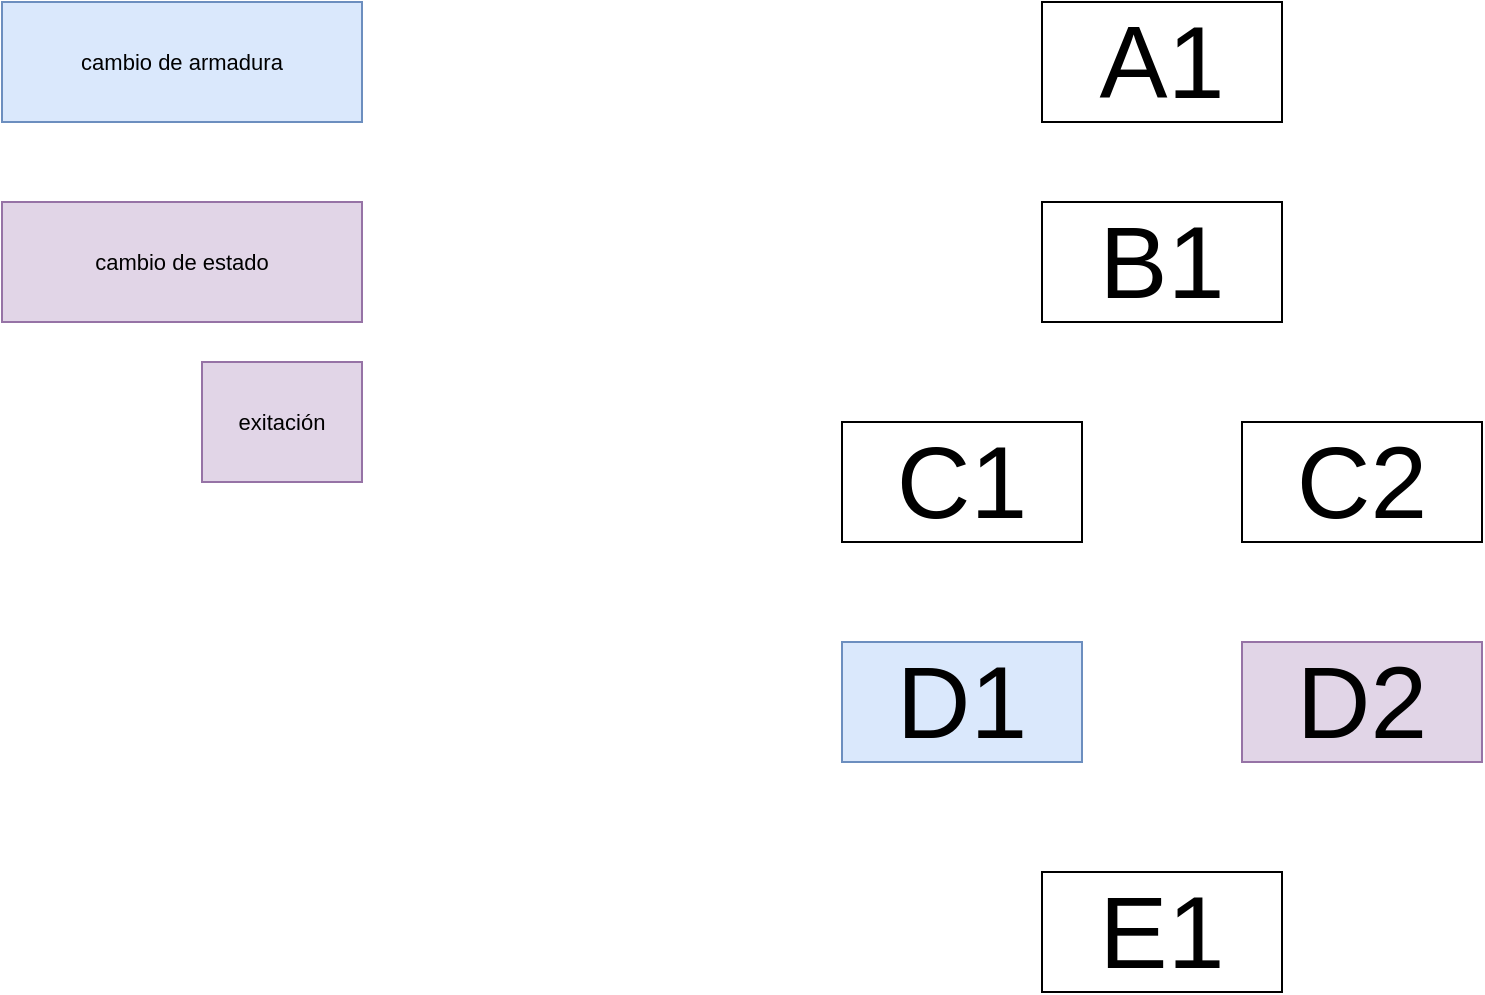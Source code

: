 <mxfile version="24.5.3" type="github">
  <diagram name="Página-1" id="w1PEx_CrNkzJvDPN5Sp3">
    <mxGraphModel dx="1291" dy="281" grid="1" gridSize="10" guides="1" tooltips="1" connect="1" arrows="1" fold="1" page="1" pageScale="1" pageWidth="827" pageHeight="1169" math="0" shadow="0">
      <root>
        <mxCell id="0" />
        <mxCell id="1" parent="0" />
        <mxCell id="dZPbeI3qdubsye-Llfu1-1" value="&lt;font style=&quot;font-size: 51px;&quot;&gt;A1&lt;/font&gt;" style="rounded=0;whiteSpace=wrap;html=1;" vertex="1" parent="1">
          <mxGeometry x="340" y="120" width="120" height="60" as="geometry" />
        </mxCell>
        <mxCell id="dZPbeI3qdubsye-Llfu1-2" value="&lt;font style=&quot;font-size: 51px;&quot;&gt;B1&lt;/font&gt;" style="rounded=0;whiteSpace=wrap;html=1;" vertex="1" parent="1">
          <mxGeometry x="340" y="220" width="120" height="60" as="geometry" />
        </mxCell>
        <mxCell id="dZPbeI3qdubsye-Llfu1-3" value="&lt;font style=&quot;font-size: 51px;&quot;&gt;C1&lt;/font&gt;" style="rounded=0;whiteSpace=wrap;html=1;" vertex="1" parent="1">
          <mxGeometry x="240" y="330" width="120" height="60" as="geometry" />
        </mxCell>
        <mxCell id="dZPbeI3qdubsye-Llfu1-4" value="&lt;font style=&quot;font-size: 51px;&quot;&gt;C2&lt;/font&gt;" style="rounded=0;whiteSpace=wrap;html=1;" vertex="1" parent="1">
          <mxGeometry x="440" y="330" width="120" height="60" as="geometry" />
        </mxCell>
        <mxCell id="dZPbeI3qdubsye-Llfu1-5" value="&lt;font style=&quot;font-size: 51px;&quot;&gt;D1&lt;/font&gt;" style="rounded=0;whiteSpace=wrap;html=1;fillColor=#dae8fc;strokeColor=#6c8ebf;" vertex="1" parent="1">
          <mxGeometry x="240" y="440" width="120" height="60" as="geometry" />
        </mxCell>
        <mxCell id="dZPbeI3qdubsye-Llfu1-6" value="&lt;font style=&quot;font-size: 11px;&quot;&gt;&lt;font style=&quot;font-size: 11px;&quot;&gt;cambio de armad&lt;/font&gt;&lt;font style=&quot;font-size: 11px;&quot;&gt;u&lt;/font&gt;&lt;font style=&quot;font-size: 11px;&quot;&gt;ra&lt;/font&gt;&lt;/font&gt;" style="rounded=0;whiteSpace=wrap;html=1;fillColor=#dae8fc;strokeColor=#6c8ebf;" vertex="1" parent="1">
          <mxGeometry x="-180" y="120" width="180" height="60" as="geometry" />
        </mxCell>
        <mxCell id="dZPbeI3qdubsye-Llfu1-7" value="&lt;font style=&quot;font-size: 51px;&quot;&gt;D2&lt;/font&gt;" style="rounded=0;whiteSpace=wrap;html=1;fillColor=#e1d5e7;strokeColor=#9673a6;" vertex="1" parent="1">
          <mxGeometry x="440" y="440" width="120" height="60" as="geometry" />
        </mxCell>
        <mxCell id="dZPbeI3qdubsye-Llfu1-8" value="&lt;span style=&quot;font-size: 11px;&quot;&gt;cambio de estado&lt;/span&gt;" style="rounded=0;whiteSpace=wrap;html=1;fillColor=#e1d5e7;strokeColor=#9673a6;" vertex="1" parent="1">
          <mxGeometry x="-180" y="220" width="180" height="60" as="geometry" />
        </mxCell>
        <mxCell id="dZPbeI3qdubsye-Llfu1-9" value="&lt;span style=&quot;font-size: 11px;&quot;&gt;exitación&lt;/span&gt;" style="rounded=0;whiteSpace=wrap;html=1;fillColor=#e1d5e7;strokeColor=#9673a6;" vertex="1" parent="1">
          <mxGeometry x="-80" y="300" width="80" height="60" as="geometry" />
        </mxCell>
        <mxCell id="dZPbeI3qdubsye-Llfu1-11" value="&lt;font style=&quot;font-size: 51px;&quot;&gt;E1&lt;/font&gt;" style="rounded=0;whiteSpace=wrap;html=1;" vertex="1" parent="1">
          <mxGeometry x="340" y="555" width="120" height="60" as="geometry" />
        </mxCell>
      </root>
    </mxGraphModel>
  </diagram>
</mxfile>
